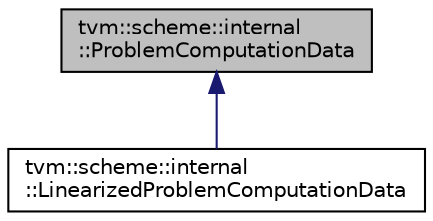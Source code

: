 digraph "tvm::scheme::internal::ProblemComputationData"
{
 // LATEX_PDF_SIZE
  edge [fontname="Helvetica",fontsize="10",labelfontname="Helvetica",labelfontsize="10"];
  node [fontname="Helvetica",fontsize="10",shape=record];
  Node1 [label="tvm::scheme::internal\l::ProblemComputationData",height=0.2,width=0.4,color="black", fillcolor="grey75", style="filled", fontcolor="black",tooltip=" "];
  Node1 -> Node2 [dir="back",color="midnightblue",fontsize="10",style="solid",fontname="Helvetica"];
  Node2 [label="tvm::scheme::internal\l::LinearizedProblemComputationData",height=0.2,width=0.4,color="black", fillcolor="white", style="filled",URL="$classtvm_1_1scheme_1_1internal_1_1LinearizedProblemComputationData.html",tooltip=" "];
}
